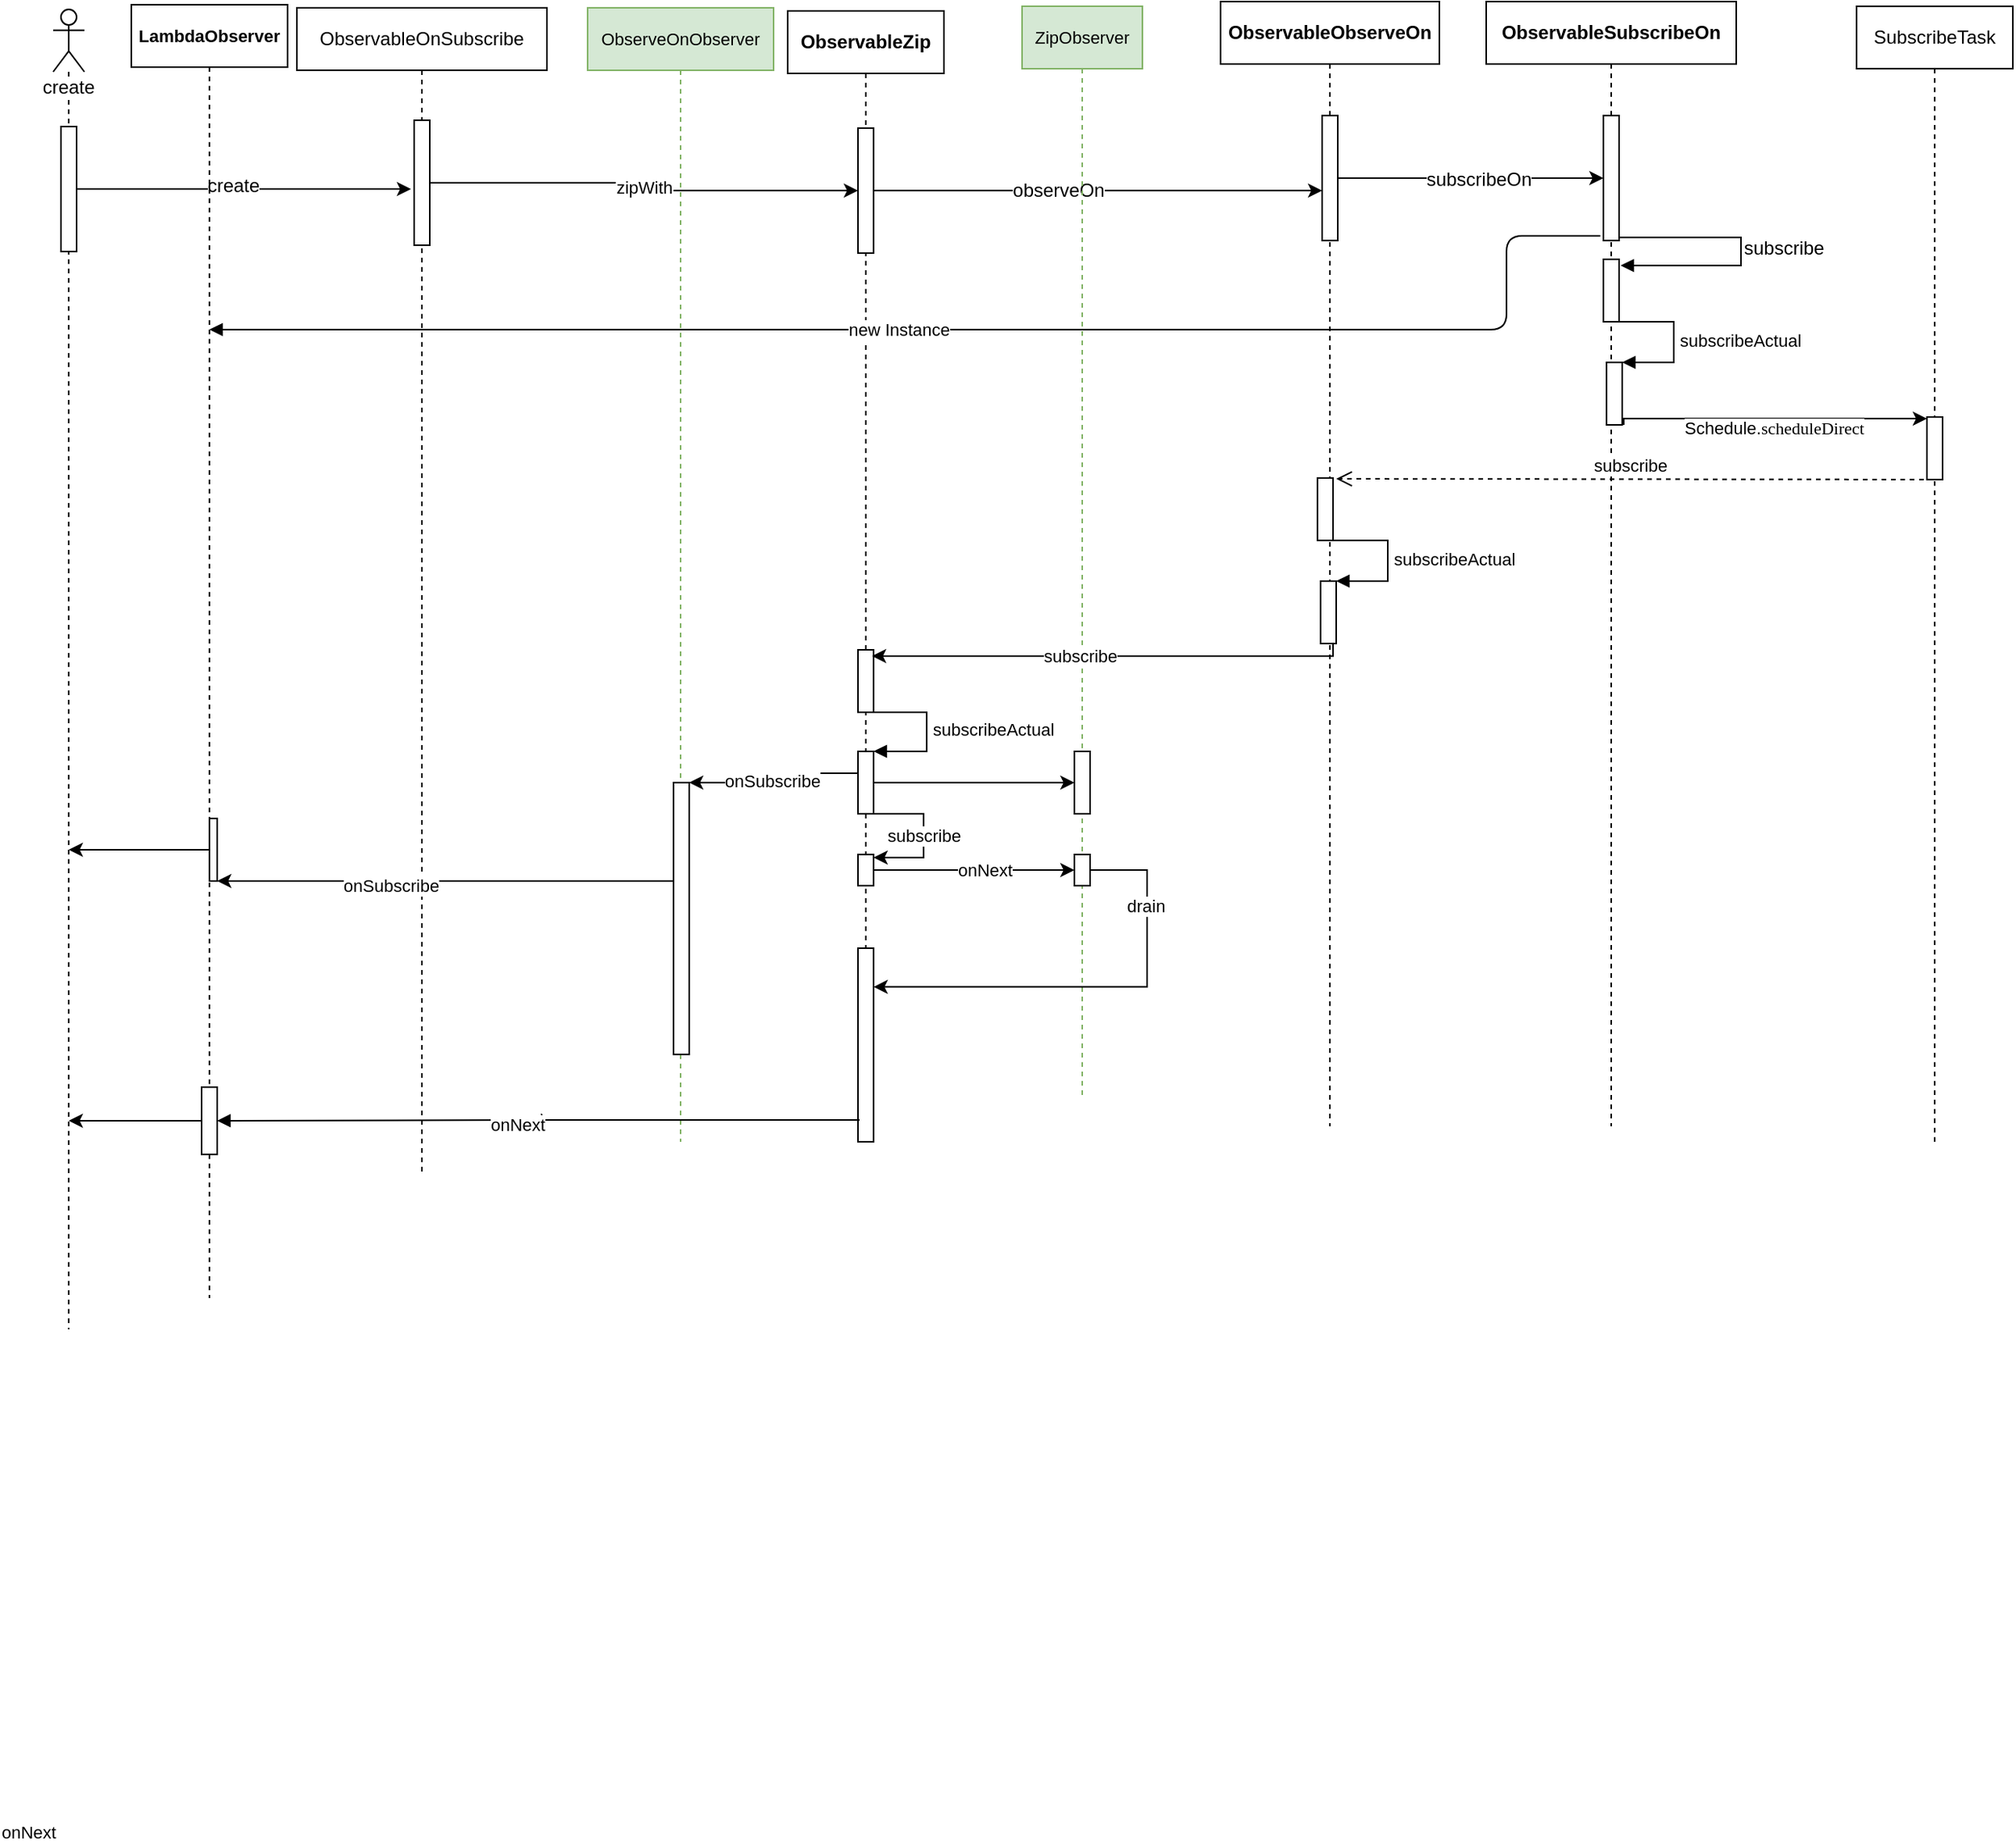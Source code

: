 <mxfile pages="1" version="11.2.8" type="github"><diagram id="nGCOSw0Zv4q_wSn7CRrt" name="第 1 页"><mxGraphModel dx="1576" dy="490" grid="1" gridSize="10" guides="1" tooltips="1" connect="1" arrows="1" fold="1" page="1" pageScale="1" pageWidth="827" pageHeight="1169" math="0" shadow="0"><root><mxCell id="0"/><mxCell id="1" parent="0"/><mxCell id="TZT9V35b5KFq2euCBP8C-8" value="create&lt;br&gt;" style="shape=umlLifeline;participant=umlActor;perimeter=lifelinePerimeter;whiteSpace=wrap;html=1;container=1;collapsible=0;recursiveResize=0;verticalAlign=top;spacingTop=36;labelBackgroundColor=#ffffff;outlineConnect=0;" vertex="1" parent="1"><mxGeometry x="-190" y="765" width="20" height="845" as="geometry"/></mxCell><mxCell id="TZT9V35b5KFq2euCBP8C-13" value="" style="html=1;points=[];perimeter=orthogonalPerimeter;" vertex="1" parent="TZT9V35b5KFq2euCBP8C-8"><mxGeometry x="5" y="75" width="10" height="80" as="geometry"/></mxCell><mxCell id="TZT9V35b5KFq2euCBP8C-10" value="&lt;span style=&quot;font-weight: 700 ; white-space: nowrap&quot;&gt;ObservableZip&lt;/span&gt;" style="shape=umlLifeline;perimeter=lifelinePerimeter;whiteSpace=wrap;html=1;container=1;collapsible=0;recursiveResize=0;outlineConnect=0;" vertex="1" parent="1"><mxGeometry x="280" y="766" width="100" height="724" as="geometry"/></mxCell><mxCell id="TZT9V35b5KFq2euCBP8C-29" value="" style="html=1;points=[];perimeter=orthogonalPerimeter;" vertex="1" parent="TZT9V35b5KFq2euCBP8C-10"><mxGeometry x="45" y="75" width="10" height="80" as="geometry"/></mxCell><mxCell id="TZT9V35b5KFq2euCBP8C-88" value="" style="html=1;points=[];perimeter=orthogonalPerimeter;" vertex="1" parent="TZT9V35b5KFq2euCBP8C-10"><mxGeometry x="45" y="540" width="10" height="20" as="geometry"/></mxCell><mxCell id="TZT9V35b5KFq2euCBP8C-89" value="subscribe" style="edgeStyle=orthogonalEdgeStyle;rounded=0;orthogonalLoop=1;jettySize=auto;html=1;fontSize=11;" edge="1" parent="TZT9V35b5KFq2euCBP8C-10" source="TZT9V35b5KFq2euCBP8C-77" target="TZT9V35b5KFq2euCBP8C-88"><mxGeometry relative="1" as="geometry"><Array as="points"><mxPoint x="87" y="514"/><mxPoint x="87" y="542"/></Array></mxGeometry></mxCell><mxCell id="TZT9V35b5KFq2euCBP8C-97" value="" style="html=1;points=[];perimeter=orthogonalPerimeter;" vertex="1" parent="TZT9V35b5KFq2euCBP8C-10"><mxGeometry x="45" y="600" width="10" height="124" as="geometry"/></mxCell><mxCell id="TZT9V35b5KFq2euCBP8C-76" value="" style="html=1;points=[];perimeter=orthogonalPerimeter;" vertex="1" parent="TZT9V35b5KFq2euCBP8C-10"><mxGeometry x="45" y="409" width="10" height="40" as="geometry"/></mxCell><mxCell id="TZT9V35b5KFq2euCBP8C-78" value="subscribeActual" style="edgeStyle=orthogonalEdgeStyle;html=1;align=left;spacingLeft=2;endArrow=block;rounded=0;entryX=1;entryY=0;exitX=1;exitY=0.925;exitDx=0;exitDy=0;exitPerimeter=0;" edge="1" parent="TZT9V35b5KFq2euCBP8C-10" source="TZT9V35b5KFq2euCBP8C-76" target="TZT9V35b5KFq2euCBP8C-77"><mxGeometry relative="1" as="geometry"><mxPoint x="51" y="454" as="sourcePoint"/><Array as="points"><mxPoint x="55" y="449"/><mxPoint x="89" y="449"/><mxPoint x="89" y="474"/></Array></mxGeometry></mxCell><mxCell id="TZT9V35b5KFq2euCBP8C-77" value="" style="html=1;points=[];perimeter=orthogonalPerimeter;" vertex="1" parent="TZT9V35b5KFq2euCBP8C-10"><mxGeometry x="45" y="474" width="10" height="40" as="geometry"/></mxCell><mxCell id="TZT9V35b5KFq2euCBP8C-11" value="&lt;span style=&quot;font-weight: 700 ; white-space: nowrap&quot;&gt;ObservableObserveOn&lt;/span&gt;" style="shape=umlLifeline;perimeter=lifelinePerimeter;whiteSpace=wrap;html=1;container=1;collapsible=0;recursiveResize=0;outlineConnect=0;" vertex="1" parent="1"><mxGeometry x="557" y="760" width="140" height="720" as="geometry"/></mxCell><mxCell id="TZT9V35b5KFq2euCBP8C-31" value="" style="html=1;points=[];perimeter=orthogonalPerimeter;" vertex="1" parent="TZT9V35b5KFq2euCBP8C-11"><mxGeometry x="65" y="73" width="10" height="80" as="geometry"/></mxCell><mxCell id="TZT9V35b5KFq2euCBP8C-64" value="" style="group" vertex="1" connectable="0" parent="TZT9V35b5KFq2euCBP8C-11"><mxGeometry x="62" y="305" width="45" height="106" as="geometry"/></mxCell><mxCell id="TZT9V35b5KFq2euCBP8C-65" value="" style="html=1;points=[];perimeter=orthogonalPerimeter;" vertex="1" parent="TZT9V35b5KFq2euCBP8C-64"><mxGeometry width="10" height="40" as="geometry"/></mxCell><mxCell id="TZT9V35b5KFq2euCBP8C-66" value="" style="html=1;points=[];perimeter=orthogonalPerimeter;" vertex="1" parent="TZT9V35b5KFq2euCBP8C-64"><mxGeometry x="2" y="66" width="10" height="40" as="geometry"/></mxCell><mxCell id="TZT9V35b5KFq2euCBP8C-67" value="subscribeActual" style="edgeStyle=orthogonalEdgeStyle;html=1;align=left;spacingLeft=2;endArrow=block;rounded=0;entryX=1;entryY=0;exitX=1;exitY=1;exitDx=0;exitDy=0;exitPerimeter=0;" edge="1" parent="TZT9V35b5KFq2euCBP8C-64" source="TZT9V35b5KFq2euCBP8C-65" target="TZT9V35b5KFq2euCBP8C-66"><mxGeometry relative="1" as="geometry"><mxPoint x="7" y="46" as="sourcePoint"/><Array as="points"><mxPoint x="45" y="40"/><mxPoint x="45" y="66"/></Array></mxGeometry></mxCell><mxCell id="TZT9V35b5KFq2euCBP8C-12" value="&lt;span style=&quot;font-weight: 700 ; white-space: nowrap&quot;&gt;ObservableSubscribeOn&lt;/span&gt;" style="shape=umlLifeline;perimeter=lifelinePerimeter;whiteSpace=wrap;html=1;container=1;collapsible=0;recursiveResize=0;outlineConnect=0;" vertex="1" parent="1"><mxGeometry x="727" y="760" width="160" height="720" as="geometry"/></mxCell><mxCell id="TZT9V35b5KFq2euCBP8C-34" value="" style="html=1;points=[];perimeter=orthogonalPerimeter;" vertex="1" parent="TZT9V35b5KFq2euCBP8C-12"><mxGeometry x="75" y="73" width="10" height="80" as="geometry"/></mxCell><mxCell id="TZT9V35b5KFq2euCBP8C-63" value="" style="group" vertex="1" connectable="0" parent="TZT9V35b5KFq2euCBP8C-12"><mxGeometry x="75" y="165" width="45" height="106" as="geometry"/></mxCell><mxCell id="TZT9V35b5KFq2euCBP8C-39" value="" style="html=1;points=[];perimeter=orthogonalPerimeter;" vertex="1" parent="TZT9V35b5KFq2euCBP8C-63"><mxGeometry width="10" height="40" as="geometry"/></mxCell><mxCell id="TZT9V35b5KFq2euCBP8C-46" value="" style="html=1;points=[];perimeter=orthogonalPerimeter;" vertex="1" parent="TZT9V35b5KFq2euCBP8C-63"><mxGeometry x="2" y="66" width="10" height="40" as="geometry"/></mxCell><mxCell id="TZT9V35b5KFq2euCBP8C-47" value="subscribeActual" style="edgeStyle=orthogonalEdgeStyle;html=1;align=left;spacingLeft=2;endArrow=block;rounded=0;entryX=1;entryY=0;exitX=1;exitY=1;exitDx=0;exitDy=0;exitPerimeter=0;" edge="1" target="TZT9V35b5KFq2euCBP8C-46" parent="TZT9V35b5KFq2euCBP8C-63" source="TZT9V35b5KFq2euCBP8C-39"><mxGeometry relative="1" as="geometry"><mxPoint x="7" y="46" as="sourcePoint"/><Array as="points"><mxPoint x="45" y="40"/><mxPoint x="45" y="66"/></Array></mxGeometry></mxCell><mxCell id="TZT9V35b5KFq2euCBP8C-92" value="" style="endArrow=block;endFill=1;html=1;edgeStyle=orthogonalEdgeStyle;align=left;verticalAlign=top;fontSize=11;" edge="1" parent="TZT9V35b5KFq2euCBP8C-12" target="TZT9V35b5KFq2euCBP8C-91"><mxGeometry x="-1" relative="1" as="geometry"><mxPoint x="73" y="150" as="sourcePoint"/><mxPoint x="246" y="120" as="targetPoint"/><Array as="points"><mxPoint x="13" y="150"/><mxPoint x="13" y="210"/></Array></mxGeometry></mxCell><mxCell id="TZT9V35b5KFq2euCBP8C-125" value="new Instance" style="text;html=1;resizable=0;points=[];align=center;verticalAlign=middle;labelBackgroundColor=#ffffff;fontSize=11;" vertex="1" connectable="0" parent="TZT9V35b5KFq2euCBP8C-92"><mxGeometry x="0.073" relative="1" as="geometry"><mxPoint as="offset"/></mxGeometry></mxCell><mxCell id="TZT9V35b5KFq2euCBP8C-43" value="" style="endArrow=block;endFill=1;html=1;edgeStyle=orthogonalEdgeStyle;align=left;verticalAlign=top;rounded=0;entryX=1.1;entryY=0.1;entryDx=0;entryDy=0;entryPerimeter=0;exitX=1;exitY=0.975;exitDx=0;exitDy=0;exitPerimeter=0;" edge="1" parent="TZT9V35b5KFq2euCBP8C-12" source="TZT9V35b5KFq2euCBP8C-34" target="TZT9V35b5KFq2euCBP8C-39"><mxGeometry x="-1" relative="1" as="geometry"><mxPoint x="163" y="100" as="sourcePoint"/><mxPoint x="85" y="163" as="targetPoint"/><Array as="points"><mxPoint x="163" y="151"/><mxPoint x="163" y="169"/></Array></mxGeometry></mxCell><mxCell id="TZT9V35b5KFq2euCBP8C-44" value="" style="resizable=0;html=1;align=left;verticalAlign=bottom;labelBackgroundColor=#ffffff;fontSize=10;" connectable="0" vertex="1" parent="TZT9V35b5KFq2euCBP8C-43"><mxGeometry x="-1" relative="1" as="geometry"/></mxCell><mxCell id="TZT9V35b5KFq2euCBP8C-24" value="ObservableOnSubscribe" style="shape=umlLifeline;perimeter=lifelinePerimeter;whiteSpace=wrap;html=1;container=1;collapsible=0;recursiveResize=0;outlineConnect=0;" vertex="1" parent="1"><mxGeometry x="-34" y="764" width="160" height="746" as="geometry"/></mxCell><mxCell id="TZT9V35b5KFq2euCBP8C-28" value="" style="html=1;points=[];perimeter=orthogonalPerimeter;" vertex="1" parent="TZT9V35b5KFq2euCBP8C-24"><mxGeometry x="75" y="72" width="10" height="80" as="geometry"/></mxCell><mxCell id="TZT9V35b5KFq2euCBP8C-30" value="zipWith" style="edgeStyle=orthogonalEdgeStyle;rounded=0;orthogonalLoop=1;jettySize=auto;html=1;" edge="1" parent="1" source="TZT9V35b5KFq2euCBP8C-28" target="TZT9V35b5KFq2euCBP8C-29"><mxGeometry relative="1" as="geometry"/></mxCell><mxCell id="TZT9V35b5KFq2euCBP8C-32" value="" style="edgeStyle=orthogonalEdgeStyle;rounded=0;orthogonalLoop=1;jettySize=auto;html=1;" edge="1" parent="1" source="TZT9V35b5KFq2euCBP8C-29" target="TZT9V35b5KFq2euCBP8C-31"><mxGeometry relative="1" as="geometry"><Array as="points"><mxPoint x="540" y="881"/><mxPoint x="540" y="881"/></Array></mxGeometry></mxCell><mxCell id="TZT9V35b5KFq2euCBP8C-33" value="observeOn" style="text;html=1;resizable=0;points=[];align=center;verticalAlign=middle;labelBackgroundColor=#ffffff;" vertex="1" connectable="0" parent="TZT9V35b5KFq2euCBP8C-32"><mxGeometry x="-0.177" relative="1" as="geometry"><mxPoint as="offset"/></mxGeometry></mxCell><mxCell id="TZT9V35b5KFq2euCBP8C-35" value="" style="edgeStyle=orthogonalEdgeStyle;rounded=0;orthogonalLoop=1;jettySize=auto;html=1;" edge="1" parent="1" source="TZT9V35b5KFq2euCBP8C-31" target="TZT9V35b5KFq2euCBP8C-34"><mxGeometry relative="1" as="geometry"/></mxCell><mxCell id="TZT9V35b5KFq2euCBP8C-36" value="subscribeOn" style="text;html=1;resizable=0;points=[];align=center;verticalAlign=middle;labelBackgroundColor=#ffffff;" vertex="1" connectable="0" parent="TZT9V35b5KFq2euCBP8C-35"><mxGeometry x="0.054" y="-1" relative="1" as="geometry"><mxPoint as="offset"/></mxGeometry></mxCell><mxCell id="TZT9V35b5KFq2euCBP8C-37" value="" style="edgeStyle=orthogonalEdgeStyle;rounded=0;orthogonalLoop=1;jettySize=auto;html=1;entryX=-0.2;entryY=0.55;entryDx=0;entryDy=0;entryPerimeter=0;" edge="1" parent="1" source="TZT9V35b5KFq2euCBP8C-13" target="TZT9V35b5KFq2euCBP8C-28"><mxGeometry relative="1" as="geometry"><mxPoint x="138" y="881" as="targetPoint"/></mxGeometry></mxCell><mxCell id="TZT9V35b5KFq2euCBP8C-38" value="create" style="text;html=1;resizable=0;points=[];align=center;verticalAlign=middle;labelBackgroundColor=#ffffff;" vertex="1" connectable="0" parent="TZT9V35b5KFq2euCBP8C-37"><mxGeometry x="-0.072" y="2" relative="1" as="geometry"><mxPoint as="offset"/></mxGeometry></mxCell><mxCell id="TZT9V35b5KFq2euCBP8C-49" value="subscribe" style="text;html=1;" vertex="1" parent="1"><mxGeometry x="890" y="904" width="80" height="30" as="geometry"/></mxCell><mxCell id="TZT9V35b5KFq2euCBP8C-50" value="subscribe" style="html=1;verticalAlign=bottom;endArrow=open;dashed=1;endSize=8;entryX=0.9;entryY=0.02;entryDx=0;entryDy=0;entryPerimeter=0;exitX=-0.2;exitY=1;exitDx=0;exitDy=0;exitPerimeter=0;" edge="1" parent="1" source="TZT9V35b5KFq2euCBP8C-60"><mxGeometry relative="1" as="geometry"><mxPoint x="802" y="1030.5" as="sourcePoint"/><mxPoint x="631" y="1065.52" as="targetPoint"/></mxGeometry></mxCell><mxCell id="TZT9V35b5KFq2euCBP8C-59" value="SubscribeTask" style="shape=umlLifeline;perimeter=lifelinePerimeter;whiteSpace=wrap;html=1;container=1;collapsible=0;recursiveResize=0;outlineConnect=0;" vertex="1" parent="1"><mxGeometry x="964" y="763" width="100" height="727" as="geometry"/></mxCell><mxCell id="TZT9V35b5KFq2euCBP8C-60" value="" style="html=1;points=[];perimeter=orthogonalPerimeter;" vertex="1" parent="TZT9V35b5KFq2euCBP8C-59"><mxGeometry x="45" y="263" width="10" height="40" as="geometry"/></mxCell><mxCell id="TZT9V35b5KFq2euCBP8C-61" value="" style="edgeStyle=orthogonalEdgeStyle;rounded=0;orthogonalLoop=1;jettySize=auto;html=1;entryX=0;entryY=0.025;entryDx=0;entryDy=0;entryPerimeter=0;exitX=1.1;exitY=1;exitDx=0;exitDy=0;exitPerimeter=0;" edge="1" parent="1" source="TZT9V35b5KFq2euCBP8C-46" target="TZT9V35b5KFq2euCBP8C-60"><mxGeometry relative="1" as="geometry"><mxPoint x="750" y="999" as="sourcePoint"/><mxPoint x="960" y="1017" as="targetPoint"/><Array as="points"><mxPoint x="815" y="1027"/></Array></mxGeometry></mxCell><mxCell id="TZT9V35b5KFq2euCBP8C-62" value="Schedule.&lt;span style=&quot;font-family: &amp;#34;source code pro&amp;#34; ; font-size: 11px&quot;&gt;scheduleDirect&lt;/span&gt;" style="text;html=1;resizable=0;points=[];align=center;verticalAlign=middle;labelBackgroundColor=#ffffff;fontSize=11;" vertex="1" connectable="0" parent="TZT9V35b5KFq2euCBP8C-61"><mxGeometry x="0.193" y="2" relative="1" as="geometry"><mxPoint x="-18" y="8" as="offset"/></mxGeometry></mxCell><mxCell id="TZT9V35b5KFq2euCBP8C-70" value="ObserveOnObserver" style="shape=umlLifeline;perimeter=lifelinePerimeter;whiteSpace=wrap;html=1;container=1;collapsible=0;recursiveResize=0;outlineConnect=0;fontSize=11;fillColor=#d5e8d4;strokeColor=#82b366;" vertex="1" parent="1"><mxGeometry x="152" y="764" width="119" height="726" as="geometry"/></mxCell><mxCell id="TZT9V35b5KFq2euCBP8C-85" value="" style="html=1;points=[];perimeter=orthogonalPerimeter;" vertex="1" parent="TZT9V35b5KFq2euCBP8C-70"><mxGeometry x="55" y="496" width="10" height="174" as="geometry"/></mxCell><mxCell id="TZT9V35b5KFq2euCBP8C-86" value="" style="edgeStyle=orthogonalEdgeStyle;rounded=0;orthogonalLoop=1;jettySize=auto;html=1;fontSize=11;" edge="1" parent="1" source="TZT9V35b5KFq2euCBP8C-77" target="TZT9V35b5KFq2euCBP8C-85"><mxGeometry relative="1" as="geometry"><Array as="points"><mxPoint x="286" y="1254"/><mxPoint x="286" y="1260"/></Array></mxGeometry></mxCell><mxCell id="TZT9V35b5KFq2euCBP8C-87" value="onSubscribe" style="text;html=1;resizable=0;points=[];align=center;verticalAlign=middle;labelBackgroundColor=#ffffff;fontSize=11;" vertex="1" connectable="0" parent="TZT9V35b5KFq2euCBP8C-86"><mxGeometry x="0.069" y="-1" relative="1" as="geometry"><mxPoint as="offset"/></mxGeometry></mxCell><mxCell id="TZT9V35b5KFq2euCBP8C-91" value="LambdaObserver" style="shape=umlLifeline;perimeter=lifelinePerimeter;whiteSpace=wrap;html=1;container=1;collapsible=0;recursiveResize=0;outlineConnect=0;fontSize=11;strokeWidth=1;fontStyle=1" vertex="1" parent="1"><mxGeometry x="-140" y="762" width="100" height="828" as="geometry"/></mxCell><mxCell id="TZT9V35b5KFq2euCBP8C-94" value="" style="html=1;points=[];perimeter=orthogonalPerimeter;" vertex="1" parent="TZT9V35b5KFq2euCBP8C-91"><mxGeometry x="50" y="521" width="5" height="40" as="geometry"/></mxCell><mxCell id="TZT9V35b5KFq2euCBP8C-95" value="" style="edgeStyle=orthogonalEdgeStyle;rounded=0;orthogonalLoop=1;jettySize=auto;html=1;fontSize=11;" edge="1" parent="1" source="TZT9V35b5KFq2euCBP8C-85" target="TZT9V35b5KFq2euCBP8C-94"><mxGeometry relative="1" as="geometry"><Array as="points"><mxPoint x="-87" y="1300"/></Array></mxGeometry></mxCell><mxCell id="TZT9V35b5KFq2euCBP8C-96" value="onSubscribe" style="text;html=1;resizable=0;points=[];align=center;verticalAlign=middle;labelBackgroundColor=#ffffff;fontSize=11;" vertex="1" connectable="0" parent="TZT9V35b5KFq2euCBP8C-95"><mxGeometry x="0.24" y="3" relative="1" as="geometry"><mxPoint as="offset"/></mxGeometry></mxCell><mxCell id="TZT9V35b5KFq2euCBP8C-101" value="ZipObserver" style="shape=umlLifeline;perimeter=lifelinePerimeter;whiteSpace=wrap;html=1;container=1;collapsible=0;recursiveResize=0;outlineConnect=0;fontSize=11;fillColor=#d5e8d4;strokeColor=#82b366;" vertex="1" parent="1"><mxGeometry x="430" y="763" width="77" height="700" as="geometry"/></mxCell><mxCell id="TZT9V35b5KFq2euCBP8C-103" value="" style="html=1;points=[];perimeter=orthogonalPerimeter;" vertex="1" parent="TZT9V35b5KFq2euCBP8C-101"><mxGeometry x="33.5" y="477" width="10" height="40" as="geometry"/></mxCell><mxCell id="TZT9V35b5KFq2euCBP8C-105" value="" style="html=1;points=[];perimeter=orthogonalPerimeter;" vertex="1" parent="TZT9V35b5KFq2euCBP8C-101"><mxGeometry x="33.5" y="543" width="10" height="20" as="geometry"/></mxCell><mxCell id="TZT9V35b5KFq2euCBP8C-104" value="" style="edgeStyle=orthogonalEdgeStyle;rounded=0;orthogonalLoop=1;jettySize=auto;html=1;fontSize=11;" edge="1" parent="1" source="TZT9V35b5KFq2euCBP8C-77" target="TZT9V35b5KFq2euCBP8C-103"><mxGeometry relative="1" as="geometry"/></mxCell><mxCell id="TZT9V35b5KFq2euCBP8C-106" value="" style="edgeStyle=orthogonalEdgeStyle;rounded=0;orthogonalLoop=1;jettySize=auto;html=1;fontSize=11;" edge="1" parent="1" source="TZT9V35b5KFq2euCBP8C-88" target="TZT9V35b5KFq2euCBP8C-105"><mxGeometry relative="1" as="geometry"/></mxCell><mxCell id="TZT9V35b5KFq2euCBP8C-107" value="onNext" style="text;html=1;resizable=0;points=[];align=center;verticalAlign=middle;labelBackgroundColor=#ffffff;fontSize=11;" vertex="1" connectable="0" parent="TZT9V35b5KFq2euCBP8C-106"><mxGeometry x="0.105" relative="1" as="geometry"><mxPoint as="offset"/></mxGeometry></mxCell><mxCell id="TZT9V35b5KFq2euCBP8C-109" value="" style="edgeStyle=orthogonalEdgeStyle;rounded=0;orthogonalLoop=1;jettySize=auto;html=1;fontSize=11;entryX=1;entryY=0.2;entryDx=0;entryDy=0;entryPerimeter=0;" edge="1" parent="1" source="TZT9V35b5KFq2euCBP8C-105" target="TZT9V35b5KFq2euCBP8C-97"><mxGeometry relative="1" as="geometry"><mxPoint x="473" y="1346" as="targetPoint"/><Array as="points"><mxPoint x="510" y="1316"/><mxPoint x="510" y="1391"/></Array></mxGeometry></mxCell><mxCell id="TZT9V35b5KFq2euCBP8C-111" value="drain" style="text;html=1;resizable=0;points=[];align=center;verticalAlign=middle;labelBackgroundColor=#ffffff;fontSize=11;" vertex="1" connectable="0" parent="TZT9V35b5KFq2euCBP8C-109"><mxGeometry x="-0.59" y="-1" relative="1" as="geometry"><mxPoint y="1" as="offset"/></mxGeometry></mxCell><mxCell id="TZT9V35b5KFq2euCBP8C-113" value="" style="endArrow=block;endFill=1;html=1;edgeStyle=orthogonalEdgeStyle;align=left;verticalAlign=top;fontSize=11;exitX=0.1;exitY=0.887;exitDx=0;exitDy=0;exitPerimeter=0;" edge="1" parent="1" source="TZT9V35b5KFq2euCBP8C-97" target="TZT9V35b5KFq2euCBP8C-115"><mxGeometry x="-1" relative="1" as="geometry"><mxPoint x="320" y="1477" as="sourcePoint"/><mxPoint x="-77" y="1473" as="targetPoint"/><Array as="points"/></mxGeometry></mxCell><mxCell id="TZT9V35b5KFq2euCBP8C-114" value="" style="resizable=0;html=1;align=left;verticalAlign=bottom;labelBackgroundColor=#ffffff;fontSize=10;" connectable="0" vertex="1" parent="TZT9V35b5KFq2euCBP8C-113"><mxGeometry x="-1" relative="1" as="geometry"/></mxCell><mxCell id="TZT9V35b5KFq2euCBP8C-116" value="onNext" style="text;html=1;resizable=0;points=[];align=center;verticalAlign=middle;labelBackgroundColor=#ffffff;fontSize=11;" vertex="1" connectable="0" parent="TZT9V35b5KFq2euCBP8C-113"><mxGeometry x="0.476" y="229" relative="1" as="geometry"><mxPoint x="-229" y="226" as="offset"/></mxGeometry></mxCell><mxCell id="TZT9V35b5KFq2euCBP8C-121" value="\" style="text;html=1;resizable=0;points=[];align=center;verticalAlign=middle;labelBackgroundColor=#ffffff;fontSize=11;" vertex="1" connectable="0" parent="TZT9V35b5KFq2euCBP8C-113"><mxGeometry x="-0.01" relative="1" as="geometry"><mxPoint as="offset"/></mxGeometry></mxCell><mxCell id="TZT9V35b5KFq2euCBP8C-122" value="onNext" style="text;html=1;resizable=0;points=[];align=center;verticalAlign=middle;labelBackgroundColor=#ffffff;fontSize=11;" vertex="1" connectable="0" parent="TZT9V35b5KFq2euCBP8C-113"><mxGeometry x="0.067" y="2" relative="1" as="geometry"><mxPoint as="offset"/></mxGeometry></mxCell><mxCell id="TZT9V35b5KFq2euCBP8C-118" style="edgeStyle=orthogonalEdgeStyle;rounded=0;orthogonalLoop=1;jettySize=auto;html=1;entryX=0.9;entryY=0.1;entryDx=0;entryDy=0;entryPerimeter=0;fontSize=11;" edge="1" parent="1" source="TZT9V35b5KFq2euCBP8C-66" target="TZT9V35b5KFq2euCBP8C-76"><mxGeometry relative="1" as="geometry"><Array as="points"><mxPoint x="629" y="1179"/></Array></mxGeometry></mxCell><mxCell id="TZT9V35b5KFq2euCBP8C-119" value="subscribe" style="text;html=1;resizable=0;points=[];align=center;verticalAlign=middle;labelBackgroundColor=#ffffff;fontSize=11;" vertex="1" connectable="0" parent="TZT9V35b5KFq2euCBP8C-118"><mxGeometry x="0.122" relative="1" as="geometry"><mxPoint as="offset"/></mxGeometry></mxCell><mxCell id="TZT9V35b5KFq2euCBP8C-127" value="" style="edgeStyle=orthogonalEdgeStyle;rounded=0;orthogonalLoop=1;jettySize=auto;html=1;fontSize=11;" edge="1" parent="1" source="TZT9V35b5KFq2euCBP8C-115" target="TZT9V35b5KFq2euCBP8C-8"><mxGeometry relative="1" as="geometry"><Array as="points"><mxPoint x="-170" y="1477"/><mxPoint x="-170" y="1477"/></Array></mxGeometry></mxCell><mxCell id="TZT9V35b5KFq2euCBP8C-115" value="" style="html=1;points=[];perimeter=orthogonalPerimeter;fontSize=11;" vertex="1" parent="1"><mxGeometry x="-95" y="1455" width="10" height="43" as="geometry"/></mxCell><mxCell id="TZT9V35b5KFq2euCBP8C-126" value="" style="edgeStyle=orthogonalEdgeStyle;rounded=0;orthogonalLoop=1;jettySize=auto;html=1;fontSize=11;" edge="1" parent="1" source="TZT9V35b5KFq2euCBP8C-94" target="TZT9V35b5KFq2euCBP8C-8"><mxGeometry relative="1" as="geometry"><Array as="points"><mxPoint x="-87" y="1300"/></Array></mxGeometry></mxCell></root></mxGraphModel></diagram></mxfile>